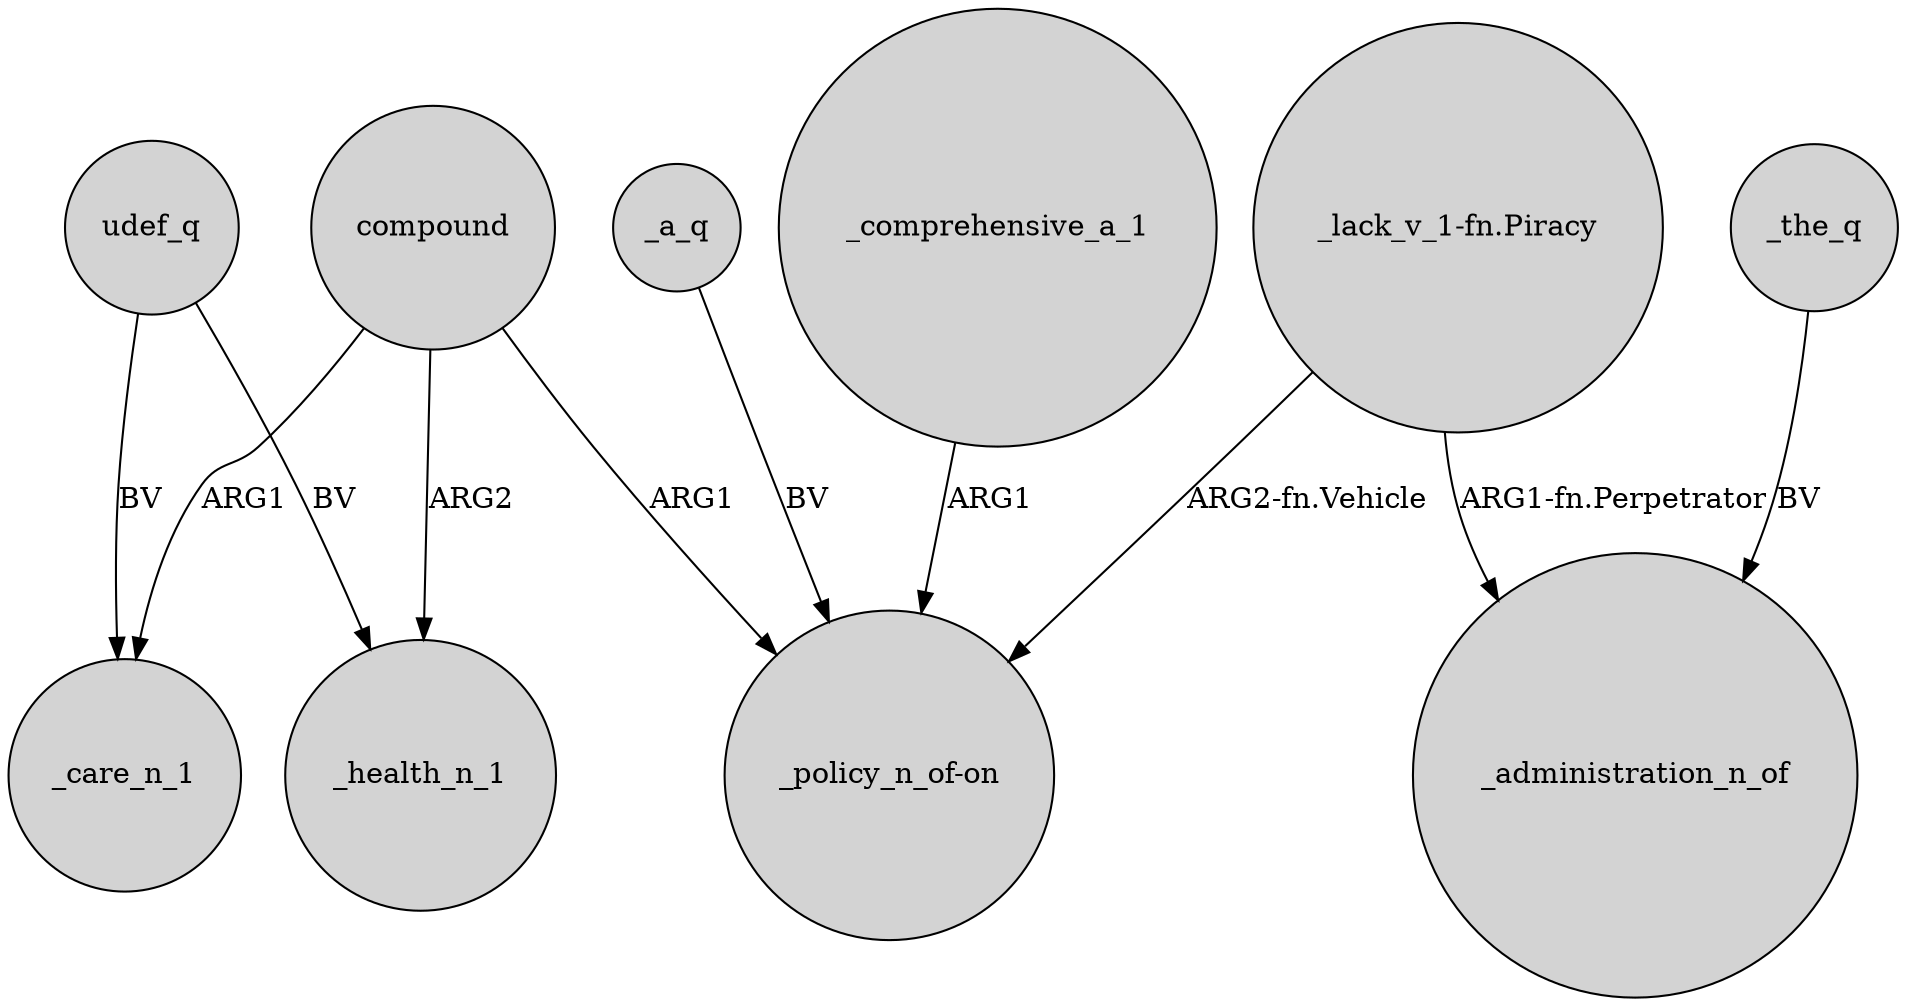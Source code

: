 digraph {
	node [shape=circle style=filled]
	compound -> _care_n_1 [label=ARG1]
	udef_q -> _health_n_1 [label=BV]
	udef_q -> _care_n_1 [label=BV]
	"_lack_v_1-fn.Piracy" -> _administration_n_of [label="ARG1-fn.Perpetrator"]
	_a_q -> "_policy_n_of-on" [label=BV]
	"_lack_v_1-fn.Piracy" -> "_policy_n_of-on" [label="ARG2-fn.Vehicle"]
	compound -> _health_n_1 [label=ARG2]
	_the_q -> _administration_n_of [label=BV]
	compound -> "_policy_n_of-on" [label=ARG1]
	_comprehensive_a_1 -> "_policy_n_of-on" [label=ARG1]
}

